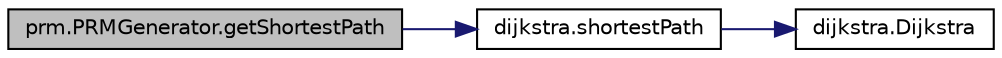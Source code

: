 digraph "prm.PRMGenerator.getShortestPath"
{
  edge [fontname="Helvetica",fontsize="10",labelfontname="Helvetica",labelfontsize="10"];
  node [fontname="Helvetica",fontsize="10",shape=record];
  rankdir="LR";
  Node1 [label="prm.PRMGenerator.getShortestPath",height=0.2,width=0.4,color="black", fillcolor="grey75", style="filled" fontcolor="black"];
  Node1 -> Node2 [color="midnightblue",fontsize="10",style="solid"];
  Node2 [label="dijkstra.shortestPath",height=0.2,width=0.4,color="black", fillcolor="white", style="filled",URL="$namespacedijkstra.html#a20424eb142377bdf202ef03812875d83",tooltip="Find a single shortest path from the given start vertex to the given end vertex. "];
  Node2 -> Node3 [color="midnightblue",fontsize="10",style="solid"];
  Node3 [label="dijkstra.Dijkstra",height=0.2,width=0.4,color="black", fillcolor="white", style="filled",URL="$namespacedijkstra.html#abb1e685c821d7000ea0f6a867070443d",tooltip="Find shortest paths from the start vertex to all vertices nearer than or equal to the end..."];
}
